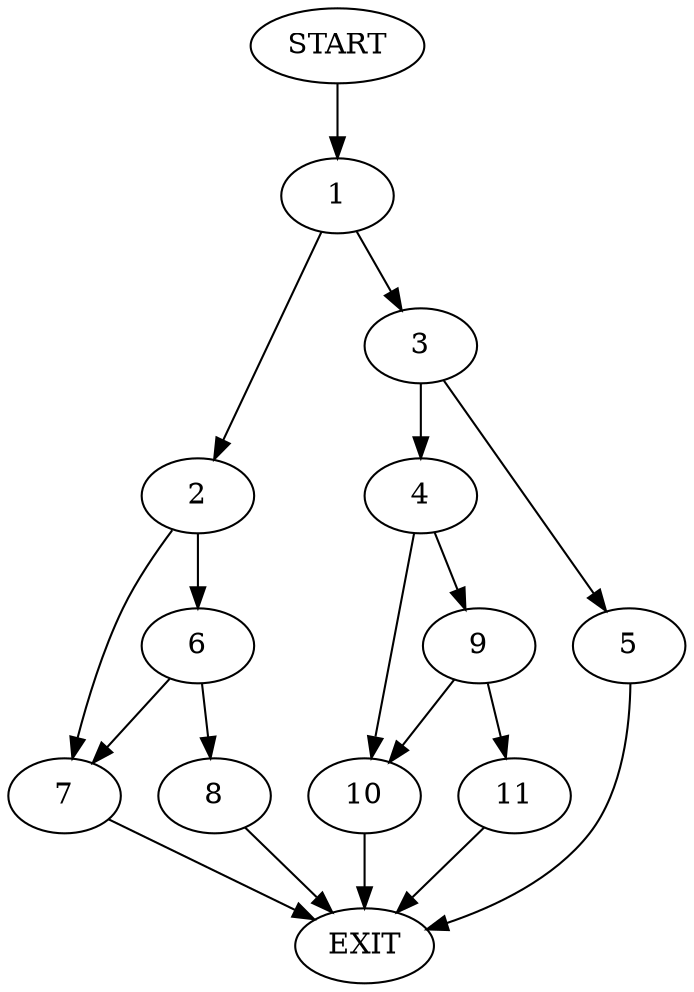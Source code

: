 digraph {
0 [label="START"]
12 [label="EXIT"]
0 -> 1
1 -> 2
1 -> 3
3 -> 4
3 -> 5
2 -> 6
2 -> 7
6 -> 7
6 -> 8
7 -> 12
8 -> 12
5 -> 12
4 -> 9
4 -> 10
9 -> 10
9 -> 11
10 -> 12
11 -> 12
}

